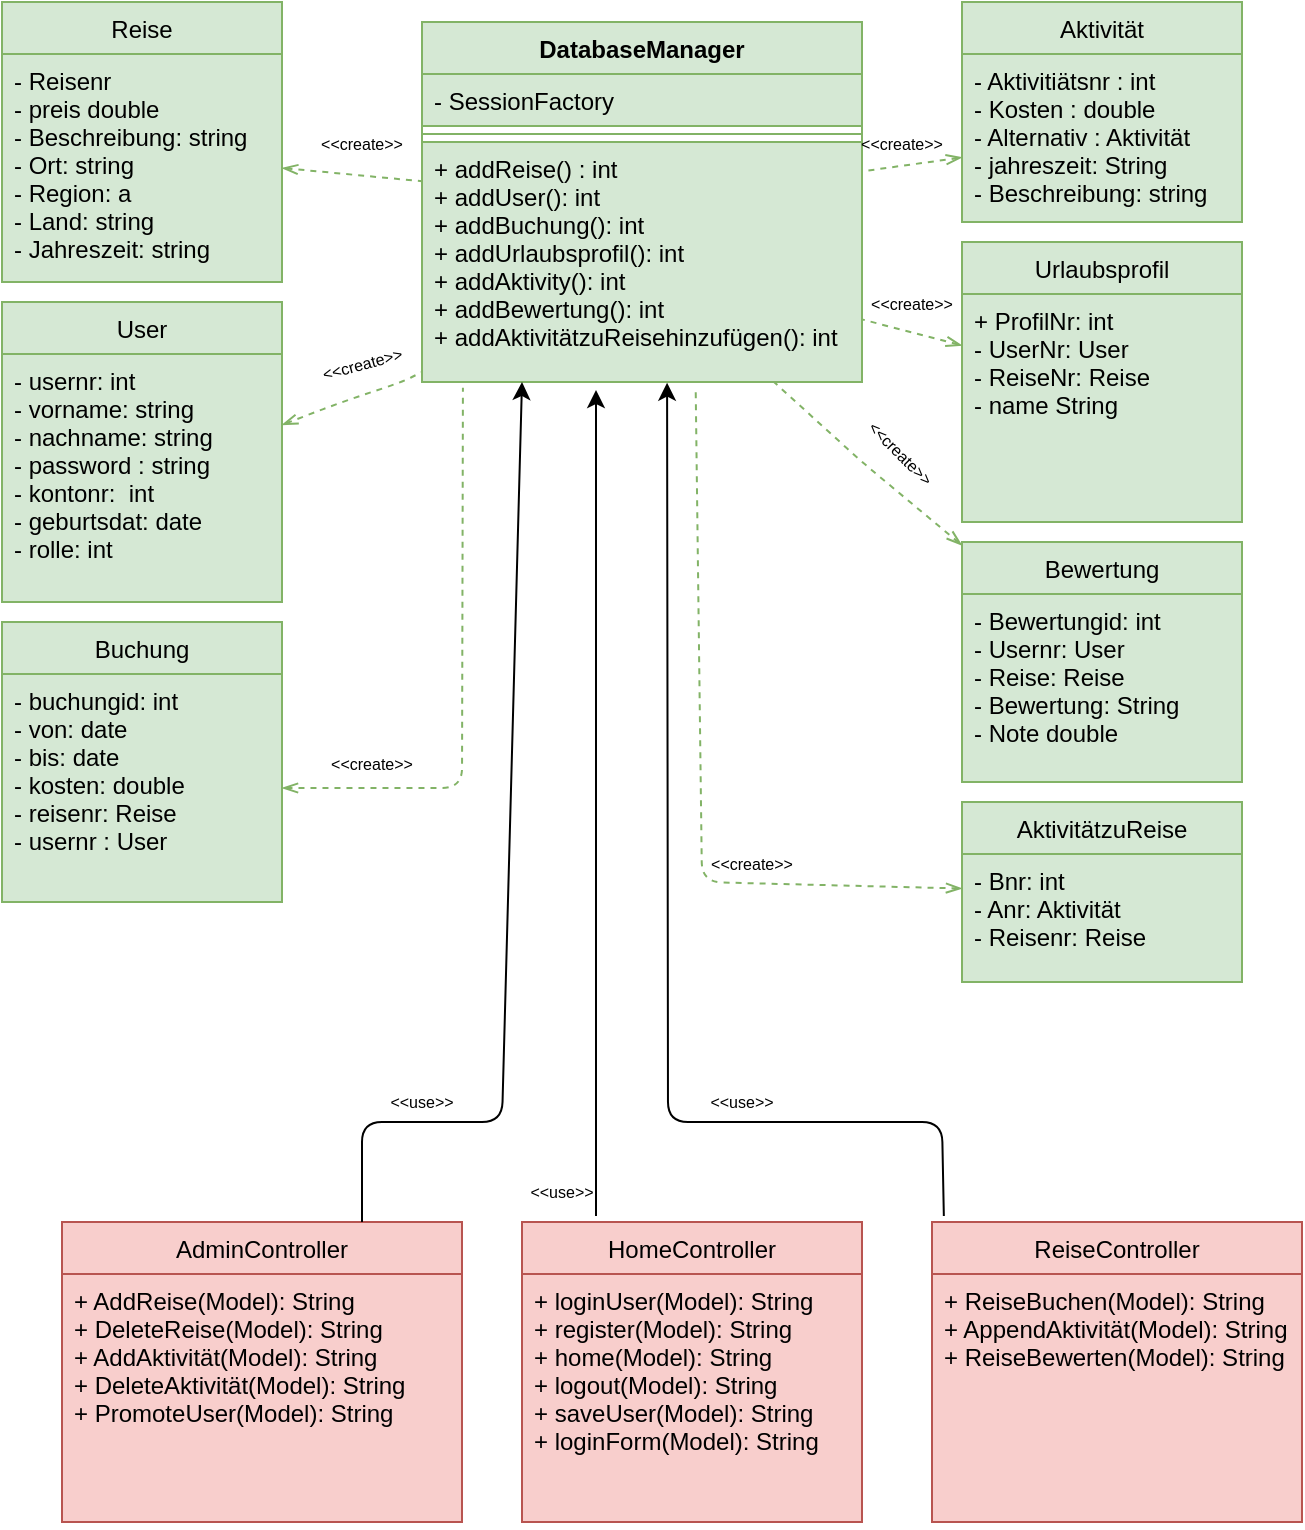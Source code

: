 <mxfile version="13.3.9" type="github">
  <diagram id="cyr7_CDfXnz9qc7WfvMp" name="Page-1">
    <mxGraphModel dx="1422" dy="832" grid="1" gridSize="10" guides="1" tooltips="1" connect="1" arrows="1" fold="1" page="1" pageScale="1" pageWidth="827" pageHeight="1169" math="0" shadow="0">
      <root>
        <mxCell id="0" />
        <mxCell id="1" parent="0" />
        <mxCell id="MPNG4wLm2DRh6l_UH5dd-34" value="Aktivität" style="swimlane;fontStyle=0;childLayout=stackLayout;horizontal=1;startSize=26;fillColor=#d5e8d4;horizontalStack=0;resizeParent=1;resizeParentMax=0;resizeLast=0;collapsible=1;marginBottom=0;strokeColor=#82b366;" vertex="1" parent="1">
          <mxGeometry x="530" width="140" height="110" as="geometry" />
        </mxCell>
        <mxCell id="MPNG4wLm2DRh6l_UH5dd-35" value="- Aktivitiätsnr : int&#xa;- Kosten : double&#xa;- Alternativ : Aktivität&#xa;- jahreszeit: String&#xa;- Beschreibung: string" style="text;strokeColor=#82b366;fillColor=#d5e8d4;align=left;verticalAlign=top;spacingLeft=4;spacingRight=4;overflow=hidden;rotatable=0;points=[[0,0.5],[1,0.5]];portConstraint=eastwest;" vertex="1" parent="MPNG4wLm2DRh6l_UH5dd-34">
          <mxGeometry y="26" width="140" height="84" as="geometry" />
        </mxCell>
        <mxCell id="MPNG4wLm2DRh6l_UH5dd-30" value="Urlaubsprofil" style="swimlane;fontStyle=0;childLayout=stackLayout;horizontal=1;startSize=26;fillColor=#d5e8d4;horizontalStack=0;resizeParent=1;resizeParentMax=0;resizeLast=0;collapsible=1;marginBottom=0;strokeColor=#82b366;" vertex="1" parent="1">
          <mxGeometry x="530" y="120" width="140" height="140" as="geometry" />
        </mxCell>
        <mxCell id="MPNG4wLm2DRh6l_UH5dd-31" value="+ ProfilNr: int&#xa;- UserNr: User&#xa;- ReiseNr: Reise&#xa;- name String" style="text;strokeColor=#82b366;fillColor=#d5e8d4;align=left;verticalAlign=top;spacingLeft=4;spacingRight=4;overflow=hidden;rotatable=0;points=[[0,0.5],[1,0.5]];portConstraint=eastwest;" vertex="1" parent="MPNG4wLm2DRh6l_UH5dd-30">
          <mxGeometry y="26" width="140" height="114" as="geometry" />
        </mxCell>
        <mxCell id="MPNG4wLm2DRh6l_UH5dd-38" value="Bewertung" style="swimlane;fontStyle=0;childLayout=stackLayout;horizontal=1;startSize=26;fillColor=#d5e8d4;horizontalStack=0;resizeParent=1;resizeParentMax=0;resizeLast=0;collapsible=1;marginBottom=0;strokeColor=#82b366;" vertex="1" parent="1">
          <mxGeometry x="530" y="270" width="140" height="120" as="geometry" />
        </mxCell>
        <mxCell id="MPNG4wLm2DRh6l_UH5dd-41" value="- Bewertungid: int&#xa;- Usernr: User&#xa;- Reise: Reise&#xa;- Bewertung: String&#xa;- Note double" style="text;strokeColor=#82b366;fillColor=#d5e8d4;align=left;verticalAlign=top;spacingLeft=4;spacingRight=4;overflow=hidden;rotatable=0;points=[[0,0.5],[1,0.5]];portConstraint=eastwest;" vertex="1" parent="MPNG4wLm2DRh6l_UH5dd-38">
          <mxGeometry y="26" width="140" height="94" as="geometry" />
        </mxCell>
        <mxCell id="MPNG4wLm2DRh6l_UH5dd-42" value="AktivitätzuReise" style="swimlane;fontStyle=0;childLayout=stackLayout;horizontal=1;startSize=26;fillColor=#d5e8d4;horizontalStack=0;resizeParent=1;resizeParentMax=0;resizeLast=0;collapsible=1;marginBottom=0;strokeColor=#82b366;" vertex="1" parent="1">
          <mxGeometry x="530" y="400" width="140" height="90" as="geometry" />
        </mxCell>
        <mxCell id="MPNG4wLm2DRh6l_UH5dd-44" value="- Bnr: int&#xa;- Anr: Aktivität&#xa;- Reisenr: Reise" style="text;strokeColor=#82b366;fillColor=#d5e8d4;align=left;verticalAlign=top;spacingLeft=4;spacingRight=4;overflow=hidden;rotatable=0;points=[[0,0.5],[1,0.5]];portConstraint=eastwest;" vertex="1" parent="MPNG4wLm2DRh6l_UH5dd-42">
          <mxGeometry y="26" width="140" height="64" as="geometry" />
        </mxCell>
        <mxCell id="MPNG4wLm2DRh6l_UH5dd-5" value="Reise" style="swimlane;fontStyle=0;childLayout=stackLayout;horizontal=1;startSize=26;fillColor=#d5e8d4;horizontalStack=0;resizeParent=1;resizeParentMax=0;resizeLast=0;collapsible=1;marginBottom=0;strokeColor=#82b366;" vertex="1" parent="1">
          <mxGeometry x="50" width="140" height="140" as="geometry" />
        </mxCell>
        <mxCell id="MPNG4wLm2DRh6l_UH5dd-7" value="- Reisenr&#xa;- preis double&#xa;- Beschreibung: string&#xa;- Ort: string&#xa;- Region: a&#xa;- Land: string&#xa;- Jahreszeit: string" style="text;strokeColor=#82b366;fillColor=#d5e8d4;align=left;verticalAlign=top;spacingLeft=4;spacingRight=4;overflow=hidden;rotatable=0;points=[[0,0.5],[1,0.5]];portConstraint=eastwest;" vertex="1" parent="MPNG4wLm2DRh6l_UH5dd-5">
          <mxGeometry y="26" width="140" height="114" as="geometry" />
        </mxCell>
        <mxCell id="MPNG4wLm2DRh6l_UH5dd-22" value="User" style="swimlane;fontStyle=0;childLayout=stackLayout;horizontal=1;startSize=26;fillColor=#d5e8d4;horizontalStack=0;resizeParent=1;resizeParentMax=0;resizeLast=0;collapsible=1;marginBottom=0;strokeColor=#82b366;" vertex="1" parent="1">
          <mxGeometry x="50" y="150" width="140" height="150" as="geometry" />
        </mxCell>
        <mxCell id="MPNG4wLm2DRh6l_UH5dd-23" value="- usernr: int&#xa;- vorname: string&#xa;- nachname: string&#xa;- password : string&#xa;- kontonr:  int&#xa;- geburtsdat: date&#xa;- rolle: int" style="text;strokeColor=#82b366;fillColor=#d5e8d4;align=left;verticalAlign=top;spacingLeft=4;spacingRight=4;overflow=hidden;rotatable=0;points=[[0,0.5],[1,0.5]];portConstraint=eastwest;" vertex="1" parent="MPNG4wLm2DRh6l_UH5dd-22">
          <mxGeometry y="26" width="140" height="124" as="geometry" />
        </mxCell>
        <mxCell id="MPNG4wLm2DRh6l_UH5dd-26" value="Buchung" style="swimlane;fontStyle=0;childLayout=stackLayout;horizontal=1;startSize=26;fillColor=#d5e8d4;horizontalStack=0;resizeParent=1;resizeParentMax=0;resizeLast=0;collapsible=1;marginBottom=0;strokeColor=#82b366;" vertex="1" parent="1">
          <mxGeometry x="50" y="310" width="140" height="140" as="geometry" />
        </mxCell>
        <mxCell id="MPNG4wLm2DRh6l_UH5dd-27" value="- buchungid: int&#xa;- von: date&#xa;- bis: date&#xa;- kosten: double&#xa;- reisenr: Reise&#xa;- usernr : User" style="text;strokeColor=#82b366;fillColor=#d5e8d4;align=left;verticalAlign=top;spacingLeft=4;spacingRight=4;overflow=hidden;rotatable=0;points=[[0,0.5],[1,0.5]];portConstraint=eastwest;" vertex="1" parent="MPNG4wLm2DRh6l_UH5dd-26">
          <mxGeometry y="26" width="140" height="114" as="geometry" />
        </mxCell>
        <mxCell id="MPNG4wLm2DRh6l_UH5dd-1" value="DatabaseManager" style="swimlane;fontStyle=1;align=center;verticalAlign=top;childLayout=stackLayout;horizontal=1;startSize=26;horizontalStack=0;resizeParent=1;resizeParentMax=0;resizeLast=0;collapsible=1;marginBottom=0;fillColor=#d5e8d4;strokeColor=#82b366;" vertex="1" parent="1">
          <mxGeometry x="260" y="10" width="220" height="180" as="geometry" />
        </mxCell>
        <mxCell id="MPNG4wLm2DRh6l_UH5dd-2" value="- SessionFactory" style="text;strokeColor=#82b366;fillColor=#d5e8d4;align=left;verticalAlign=top;spacingLeft=4;spacingRight=4;overflow=hidden;rotatable=0;points=[[0,0.5],[1,0.5]];portConstraint=eastwest;" vertex="1" parent="MPNG4wLm2DRh6l_UH5dd-1">
          <mxGeometry y="26" width="220" height="26" as="geometry" />
        </mxCell>
        <mxCell id="MPNG4wLm2DRh6l_UH5dd-3" value="" style="line;strokeWidth=1;fillColor=#d5e8d4;align=left;verticalAlign=middle;spacingTop=-1;spacingLeft=3;spacingRight=3;rotatable=0;labelPosition=right;points=[];portConstraint=eastwest;strokeColor=#82b366;" vertex="1" parent="MPNG4wLm2DRh6l_UH5dd-1">
          <mxGeometry y="52" width="220" height="8" as="geometry" />
        </mxCell>
        <mxCell id="MPNG4wLm2DRh6l_UH5dd-4" value="+ addReise() : int&#xa;+ addUser(): int&#xa;+ addBuchung(): int&#xa;+ addUrlaubsprofil(): int&#xa;+ addAktivity(): int&#xa;+ addBewertung(): int&#xa;+ addAktivitätzuReisehinzufügen(): int" style="text;strokeColor=#82b366;fillColor=#d5e8d4;align=left;verticalAlign=top;spacingLeft=4;spacingRight=4;overflow=hidden;rotatable=0;points=[[0,0.5],[1,0.5]];portConstraint=eastwest;" vertex="1" parent="MPNG4wLm2DRh6l_UH5dd-1">
          <mxGeometry y="60" width="220" height="120" as="geometry" />
        </mxCell>
        <mxCell id="MPNG4wLm2DRh6l_UH5dd-47" value="" style="endArrow=none;dashed=1;html=1;exitX=1;exitY=0.5;exitDx=0;exitDy=0;startArrow=openThin;startFill=0;fillColor=#d5e8d4;strokeColor=#82b366;" edge="1" parent="1" source="MPNG4wLm2DRh6l_UH5dd-7" target="MPNG4wLm2DRh6l_UH5dd-1">
          <mxGeometry width="50" height="50" relative="1" as="geometry">
            <mxPoint x="390" y="300" as="sourcePoint" />
            <mxPoint x="440" y="250" as="targetPoint" />
          </mxGeometry>
        </mxCell>
        <mxCell id="MPNG4wLm2DRh6l_UH5dd-48" value="" style="endArrow=none;dashed=1;html=1;startArrow=openThin;startFill=0;fillColor=#d5e8d4;strokeColor=#82b366;" edge="1" parent="1" source="MPNG4wLm2DRh6l_UH5dd-23" target="MPNG4wLm2DRh6l_UH5dd-4">
          <mxGeometry width="50" height="50" relative="1" as="geometry">
            <mxPoint x="210" y="230" as="sourcePoint" />
            <mxPoint x="280" y="236.611" as="targetPoint" />
            <Array as="points">
              <mxPoint x="220" y="200" />
              <mxPoint x="250" y="190" />
            </Array>
          </mxGeometry>
        </mxCell>
        <mxCell id="MPNG4wLm2DRh6l_UH5dd-49" value="" style="endArrow=none;dashed=1;html=1;startArrow=openThin;startFill=0;entryX=0.093;entryY=1.024;entryDx=0;entryDy=0;entryPerimeter=0;fillColor=#d5e8d4;strokeColor=#82b366;" edge="1" parent="1" source="MPNG4wLm2DRh6l_UH5dd-27" target="MPNG4wLm2DRh6l_UH5dd-4">
          <mxGeometry width="50" height="50" relative="1" as="geometry">
            <mxPoint x="200" y="223.818" as="sourcePoint" />
            <mxPoint x="270" y="195" as="targetPoint" />
            <Array as="points">
              <mxPoint x="280" y="393" />
            </Array>
          </mxGeometry>
        </mxCell>
        <mxCell id="MPNG4wLm2DRh6l_UH5dd-50" value="" style="endArrow=none;dashed=1;html=1;startArrow=openThin;startFill=0;entryX=0.622;entryY=1.024;entryDx=0;entryDy=0;entryPerimeter=0;fillColor=#d5e8d4;strokeColor=#82b366;" edge="1" parent="1" source="MPNG4wLm2DRh6l_UH5dd-42" target="MPNG4wLm2DRh6l_UH5dd-4">
          <mxGeometry width="50" height="50" relative="1" as="geometry">
            <mxPoint x="200" y="221.4" as="sourcePoint" />
            <mxPoint x="270" y="195" as="targetPoint" />
            <Array as="points">
              <mxPoint x="400" y="440" />
            </Array>
          </mxGeometry>
        </mxCell>
        <mxCell id="MPNG4wLm2DRh6l_UH5dd-52" value="" style="endArrow=none;dashed=1;html=1;startArrow=openThin;startFill=0;fillColor=#d5e8d4;strokeColor=#82b366;" edge="1" parent="1" source="MPNG4wLm2DRh6l_UH5dd-38" target="MPNG4wLm2DRh6l_UH5dd-4">
          <mxGeometry width="50" height="50" relative="1" as="geometry">
            <mxPoint x="200" y="93" as="sourcePoint" />
            <mxPoint x="270" y="99.611" as="targetPoint" />
            <Array as="points">
              <mxPoint x="480" y="230" />
            </Array>
          </mxGeometry>
        </mxCell>
        <mxCell id="MPNG4wLm2DRh6l_UH5dd-53" value="" style="endArrow=none;dashed=1;html=1;startArrow=openThin;startFill=0;fillColor=#d5e8d4;strokeColor=#82b366;" edge="1" parent="1" source="MPNG4wLm2DRh6l_UH5dd-30" target="MPNG4wLm2DRh6l_UH5dd-4">
          <mxGeometry width="50" height="50" relative="1" as="geometry">
            <mxPoint x="210" y="103" as="sourcePoint" />
            <mxPoint x="280" y="109.611" as="targetPoint" />
          </mxGeometry>
        </mxCell>
        <mxCell id="MPNG4wLm2DRh6l_UH5dd-54" value="" style="endArrow=none;dashed=1;html=1;startArrow=openThin;startFill=0;fillColor=#d5e8d4;strokeColor=#82b366;" edge="1" parent="1" source="MPNG4wLm2DRh6l_UH5dd-35" target="MPNG4wLm2DRh6l_UH5dd-1">
          <mxGeometry width="50" height="50" relative="1" as="geometry">
            <mxPoint x="220" y="113" as="sourcePoint" />
            <mxPoint x="430" y="100" as="targetPoint" />
          </mxGeometry>
        </mxCell>
        <mxCell id="MPNG4wLm2DRh6l_UH5dd-60" value="&lt;font style=&quot;font-size: 8px&quot;&gt;&amp;lt;&amp;lt;create&amp;gt;&amp;gt;&lt;/font&gt;" style="text;html=1;align=center;verticalAlign=middle;whiteSpace=wrap;rounded=0;" vertex="1" parent="1">
          <mxGeometry x="480" y="140" width="50" height="20" as="geometry" />
        </mxCell>
        <mxCell id="MPNG4wLm2DRh6l_UH5dd-62" value="&lt;font style=&quot;font-size: 8px&quot;&gt;&amp;lt;&amp;lt;create&amp;gt;&amp;gt;&lt;/font&gt;" style="text;html=1;align=center;verticalAlign=middle;whiteSpace=wrap;rounded=0;" vertex="1" parent="1">
          <mxGeometry x="475" y="60" width="50" height="20" as="geometry" />
        </mxCell>
        <mxCell id="MPNG4wLm2DRh6l_UH5dd-63" value="&lt;font style=&quot;font-size: 8px&quot;&gt;&amp;lt;&amp;lt;create&amp;gt;&amp;gt;&lt;/font&gt;" style="text;html=1;align=center;verticalAlign=middle;whiteSpace=wrap;rounded=0;rotation=45;" vertex="1" parent="1">
          <mxGeometry x="475" y="215" width="50" height="20" as="geometry" />
        </mxCell>
        <mxCell id="MPNG4wLm2DRh6l_UH5dd-64" value="&lt;font style=&quot;font-size: 8px&quot;&gt;&amp;lt;&amp;lt;create&amp;gt;&amp;gt;&lt;/font&gt;" style="text;html=1;align=center;verticalAlign=middle;whiteSpace=wrap;rounded=0;" vertex="1" parent="1">
          <mxGeometry x="400" y="420" width="50" height="20" as="geometry" />
        </mxCell>
        <mxCell id="MPNG4wLm2DRh6l_UH5dd-65" value="&lt;font style=&quot;font-size: 8px&quot;&gt;&amp;lt;&amp;lt;create&amp;gt;&amp;gt;&lt;/font&gt;" style="text;html=1;align=center;verticalAlign=middle;whiteSpace=wrap;rounded=0;" vertex="1" parent="1">
          <mxGeometry x="210" y="370" width="50" height="20" as="geometry" />
        </mxCell>
        <mxCell id="MPNG4wLm2DRh6l_UH5dd-67" value="&lt;font style=&quot;font-size: 8px&quot;&gt;&amp;lt;&amp;lt;create&amp;gt;&amp;gt;&lt;/font&gt;" style="text;html=1;align=center;verticalAlign=middle;whiteSpace=wrap;rounded=0;rotation=-15;" vertex="1" parent="1">
          <mxGeometry x="205" y="170" width="50" height="20" as="geometry" />
        </mxCell>
        <mxCell id="MPNG4wLm2DRh6l_UH5dd-68" value="&lt;font style=&quot;font-size: 8px&quot;&gt;&amp;lt;&amp;lt;create&amp;gt;&amp;gt;&lt;/font&gt;" style="text;html=1;align=center;verticalAlign=middle;whiteSpace=wrap;rounded=0;" vertex="1" parent="1">
          <mxGeometry x="205" y="60" width="50" height="20" as="geometry" />
        </mxCell>
        <mxCell id="MPNG4wLm2DRh6l_UH5dd-76" value="ReiseController" style="swimlane;fontStyle=0;childLayout=stackLayout;horizontal=1;startSize=26;fillColor=#f8cecc;horizontalStack=0;resizeParent=1;resizeParentMax=0;resizeLast=0;collapsible=1;marginBottom=0;strokeColor=#b85450;" vertex="1" parent="1">
          <mxGeometry x="515" y="610" width="185" height="150" as="geometry" />
        </mxCell>
        <mxCell id="MPNG4wLm2DRh6l_UH5dd-77" value="+ ReiseBuchen(Model): String&#xa;+ AppendAktivität(Model): String&#xa;+ ReiseBewerten(Model): String" style="text;strokeColor=#b85450;fillColor=#f8cecc;align=left;verticalAlign=top;spacingLeft=4;spacingRight=4;overflow=hidden;rotatable=0;points=[[0,0.5],[1,0.5]];portConstraint=eastwest;" vertex="1" parent="MPNG4wLm2DRh6l_UH5dd-76">
          <mxGeometry y="26" width="185" height="124" as="geometry" />
        </mxCell>
        <mxCell id="MPNG4wLm2DRh6l_UH5dd-74" value="AdminController" style="swimlane;fontStyle=0;childLayout=stackLayout;horizontal=1;startSize=26;fillColor=#f8cecc;horizontalStack=0;resizeParent=1;resizeParentMax=0;resizeLast=0;collapsible=1;marginBottom=0;strokeColor=#b85450;" vertex="1" parent="1">
          <mxGeometry x="80" y="610" width="200" height="150" as="geometry" />
        </mxCell>
        <mxCell id="MPNG4wLm2DRh6l_UH5dd-75" value="+ AddReise(Model): String&#xa;+ DeleteReise(Model): String&#xa;+ AddAktivität(Model): String&#xa;+ DeleteAktivität(Model): String&#xa;+ PromoteUser(Model): String" style="text;strokeColor=#b85450;fillColor=#f8cecc;align=left;verticalAlign=top;spacingLeft=4;spacingRight=4;overflow=hidden;rotatable=0;points=[[0,0.5],[1,0.5]];portConstraint=eastwest;" vertex="1" parent="MPNG4wLm2DRh6l_UH5dd-74">
          <mxGeometry y="26" width="200" height="124" as="geometry" />
        </mxCell>
        <mxCell id="MPNG4wLm2DRh6l_UH5dd-69" value="HomeController" style="swimlane;fontStyle=0;childLayout=stackLayout;horizontal=1;startSize=26;fillColor=#f8cecc;horizontalStack=0;resizeParent=1;resizeParentMax=0;resizeLast=0;collapsible=1;marginBottom=0;strokeColor=#b85450;" vertex="1" parent="1">
          <mxGeometry x="310" y="610" width="170" height="150" as="geometry" />
        </mxCell>
        <mxCell id="MPNG4wLm2DRh6l_UH5dd-70" value="+ loginUser(Model): String&#xa;+ register(Model): String&#xa;+ home(Model): String&#xa;+ logout(Model): String&#xa;+ saveUser(Model): String&#xa;+ loginForm(Model): String" style="text;strokeColor=#b85450;fillColor=#f8cecc;align=left;verticalAlign=top;spacingLeft=4;spacingRight=4;overflow=hidden;rotatable=0;points=[[0,0.5],[1,0.5]];portConstraint=eastwest;" vertex="1" parent="MPNG4wLm2DRh6l_UH5dd-69">
          <mxGeometry y="26" width="170" height="124" as="geometry" />
        </mxCell>
        <mxCell id="MPNG4wLm2DRh6l_UH5dd-85" value="" style="endArrow=classic;html=1;" edge="1" parent="1">
          <mxGeometry width="50" height="50" relative="1" as="geometry">
            <mxPoint x="347" y="607" as="sourcePoint" />
            <mxPoint x="347" y="194" as="targetPoint" />
          </mxGeometry>
        </mxCell>
        <mxCell id="MPNG4wLm2DRh6l_UH5dd-86" value="" style="endArrow=classic;html=1;entryX=0.557;entryY=1.003;entryDx=0;entryDy=0;entryPerimeter=0;exitX=0.032;exitY=-0.02;exitDx=0;exitDy=0;exitPerimeter=0;" edge="1" parent="1" source="MPNG4wLm2DRh6l_UH5dd-76" target="MPNG4wLm2DRh6l_UH5dd-4">
          <mxGeometry width="50" height="50" relative="1" as="geometry">
            <mxPoint x="383" y="580" as="sourcePoint" />
            <mxPoint x="356.68" y="203.72" as="targetPoint" />
            <Array as="points">
              <mxPoint x="520" y="560" />
              <mxPoint x="383" y="560" />
            </Array>
          </mxGeometry>
        </mxCell>
        <mxCell id="MPNG4wLm2DRh6l_UH5dd-87" value="" style="endArrow=classic;html=1;exitX=0.75;exitY=0;exitDx=0;exitDy=0;" edge="1" parent="1" source="MPNG4wLm2DRh6l_UH5dd-74">
          <mxGeometry width="50" height="50" relative="1" as="geometry">
            <mxPoint x="310" y="500" as="sourcePoint" />
            <mxPoint x="310" y="190" as="targetPoint" />
            <Array as="points">
              <mxPoint x="230" y="560" />
              <mxPoint x="300" y="560" />
            </Array>
          </mxGeometry>
        </mxCell>
        <mxCell id="MPNG4wLm2DRh6l_UH5dd-88" value="&amp;lt;&amp;lt;use&amp;gt;&amp;gt;" style="text;html=1;strokeColor=none;fillColor=none;align=center;verticalAlign=middle;whiteSpace=wrap;rounded=0;fontSize=8;" vertex="1" parent="1">
          <mxGeometry x="240" y="540" width="40" height="20" as="geometry" />
        </mxCell>
        <mxCell id="MPNG4wLm2DRh6l_UH5dd-89" value="&amp;lt;&amp;lt;use&amp;gt;&amp;gt;" style="text;html=1;strokeColor=none;fillColor=none;align=center;verticalAlign=middle;whiteSpace=wrap;rounded=0;fontSize=8;" vertex="1" parent="1">
          <mxGeometry x="400" y="540" width="40" height="20" as="geometry" />
        </mxCell>
        <mxCell id="MPNG4wLm2DRh6l_UH5dd-90" value="&amp;lt;&amp;lt;use&amp;gt;&amp;gt;" style="text;html=1;strokeColor=none;fillColor=none;align=center;verticalAlign=middle;whiteSpace=wrap;rounded=0;fontSize=8;rotation=0;" vertex="1" parent="1">
          <mxGeometry x="310" y="585" width="40" height="20" as="geometry" />
        </mxCell>
      </root>
    </mxGraphModel>
  </diagram>
</mxfile>

